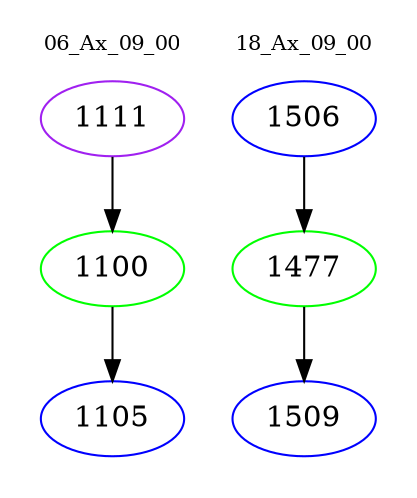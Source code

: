 digraph{
subgraph cluster_0 {
color = white
label = "06_Ax_09_00";
fontsize=10;
T0_1111 [label="1111", color="purple"]
T0_1111 -> T0_1100 [color="black"]
T0_1100 [label="1100", color="green"]
T0_1100 -> T0_1105 [color="black"]
T0_1105 [label="1105", color="blue"]
}
subgraph cluster_1 {
color = white
label = "18_Ax_09_00";
fontsize=10;
T1_1506 [label="1506", color="blue"]
T1_1506 -> T1_1477 [color="black"]
T1_1477 [label="1477", color="green"]
T1_1477 -> T1_1509 [color="black"]
T1_1509 [label="1509", color="blue"]
}
}
